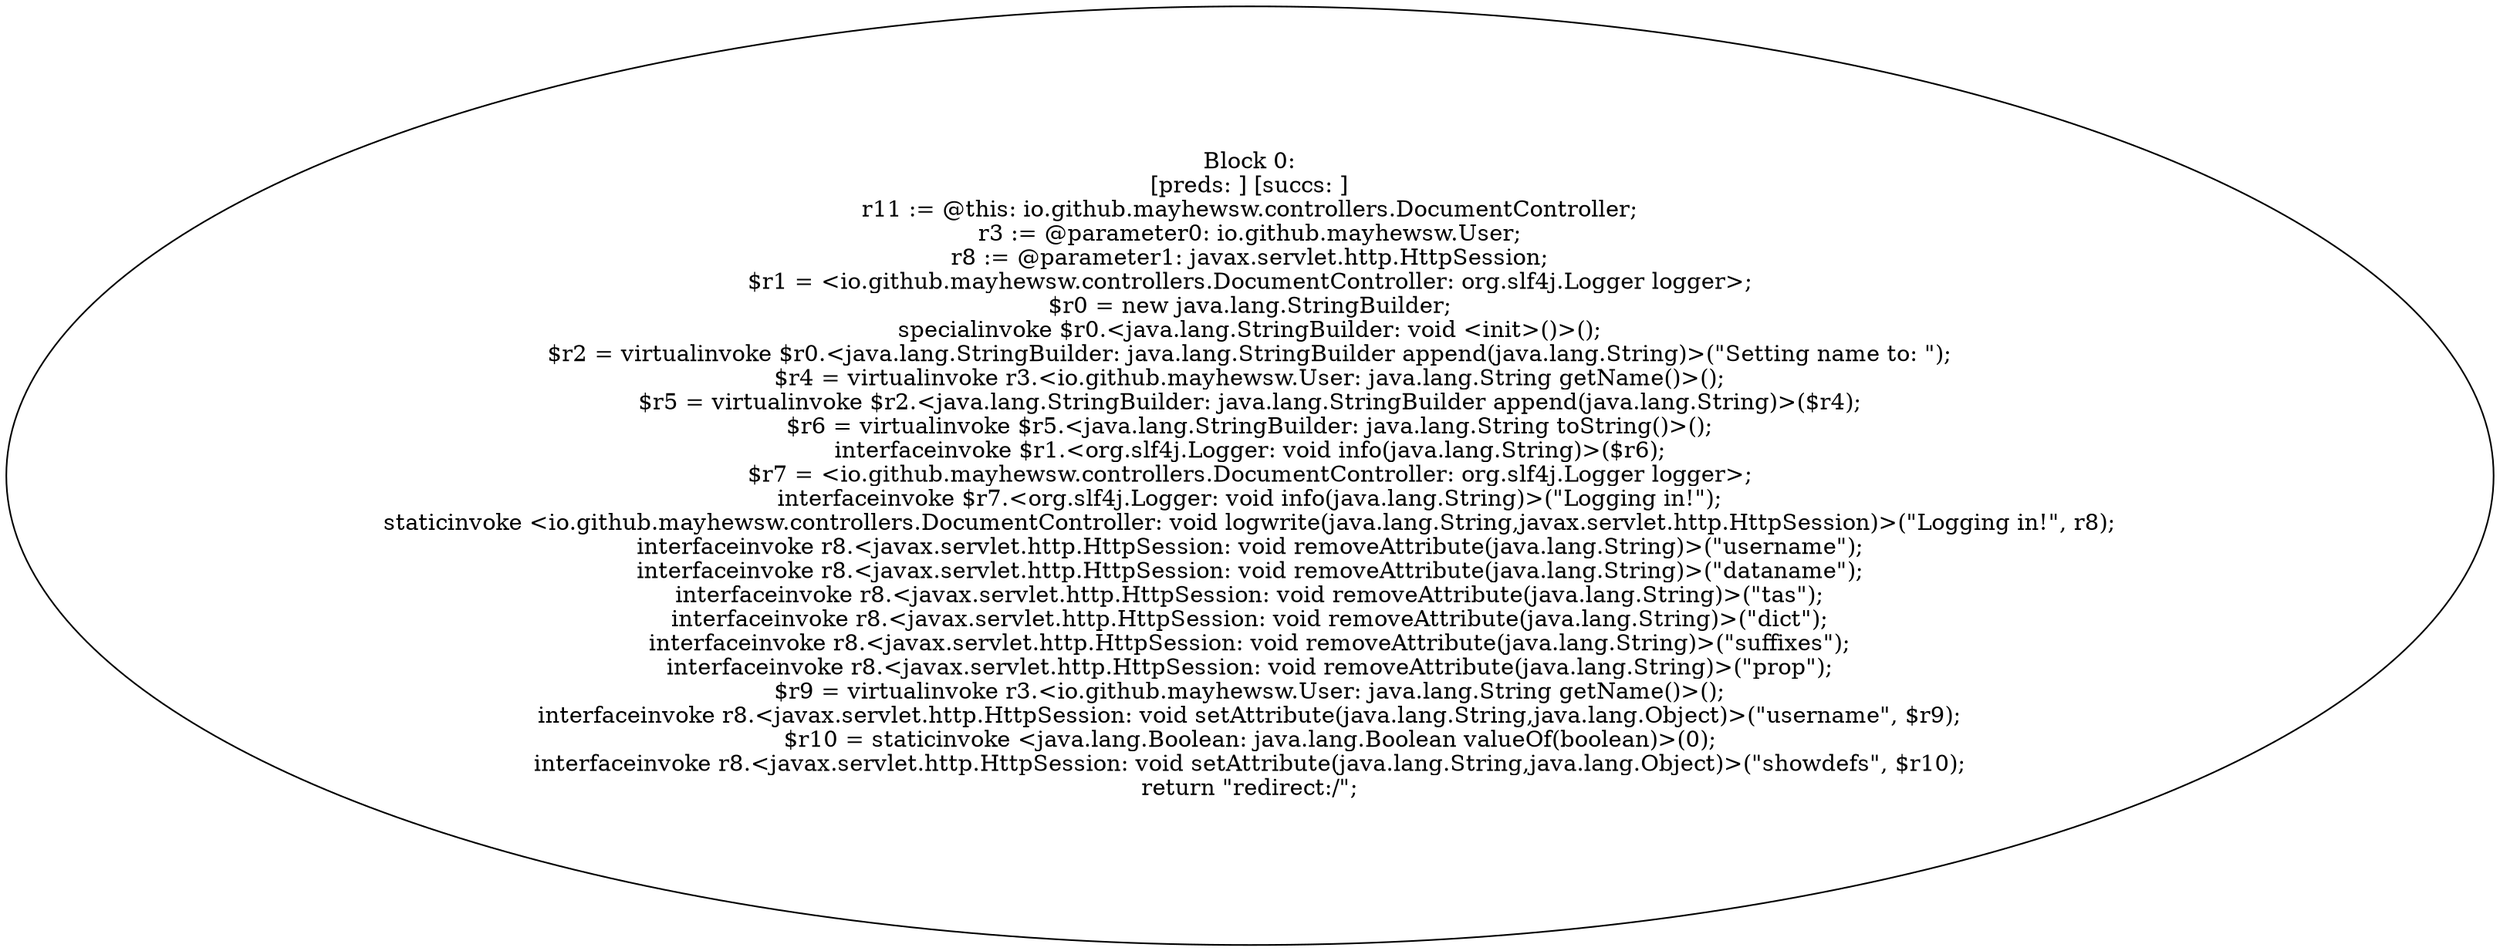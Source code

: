 digraph "unitGraph" {
    "Block 0:
[preds: ] [succs: ]
r11 := @this: io.github.mayhewsw.controllers.DocumentController;
r3 := @parameter0: io.github.mayhewsw.User;
r8 := @parameter1: javax.servlet.http.HttpSession;
$r1 = <io.github.mayhewsw.controllers.DocumentController: org.slf4j.Logger logger>;
$r0 = new java.lang.StringBuilder;
specialinvoke $r0.<java.lang.StringBuilder: void <init>()>();
$r2 = virtualinvoke $r0.<java.lang.StringBuilder: java.lang.StringBuilder append(java.lang.String)>(\"Setting name to: \");
$r4 = virtualinvoke r3.<io.github.mayhewsw.User: java.lang.String getName()>();
$r5 = virtualinvoke $r2.<java.lang.StringBuilder: java.lang.StringBuilder append(java.lang.String)>($r4);
$r6 = virtualinvoke $r5.<java.lang.StringBuilder: java.lang.String toString()>();
interfaceinvoke $r1.<org.slf4j.Logger: void info(java.lang.String)>($r6);
$r7 = <io.github.mayhewsw.controllers.DocumentController: org.slf4j.Logger logger>;
interfaceinvoke $r7.<org.slf4j.Logger: void info(java.lang.String)>(\"Logging in!\");
staticinvoke <io.github.mayhewsw.controllers.DocumentController: void logwrite(java.lang.String,javax.servlet.http.HttpSession)>(\"Logging in!\", r8);
interfaceinvoke r8.<javax.servlet.http.HttpSession: void removeAttribute(java.lang.String)>(\"username\");
interfaceinvoke r8.<javax.servlet.http.HttpSession: void removeAttribute(java.lang.String)>(\"dataname\");
interfaceinvoke r8.<javax.servlet.http.HttpSession: void removeAttribute(java.lang.String)>(\"tas\");
interfaceinvoke r8.<javax.servlet.http.HttpSession: void removeAttribute(java.lang.String)>(\"dict\");
interfaceinvoke r8.<javax.servlet.http.HttpSession: void removeAttribute(java.lang.String)>(\"suffixes\");
interfaceinvoke r8.<javax.servlet.http.HttpSession: void removeAttribute(java.lang.String)>(\"prop\");
$r9 = virtualinvoke r3.<io.github.mayhewsw.User: java.lang.String getName()>();
interfaceinvoke r8.<javax.servlet.http.HttpSession: void setAttribute(java.lang.String,java.lang.Object)>(\"username\", $r9);
$r10 = staticinvoke <java.lang.Boolean: java.lang.Boolean valueOf(boolean)>(0);
interfaceinvoke r8.<javax.servlet.http.HttpSession: void setAttribute(java.lang.String,java.lang.Object)>(\"showdefs\", $r10);
return \"redirect:/\";
"
}
